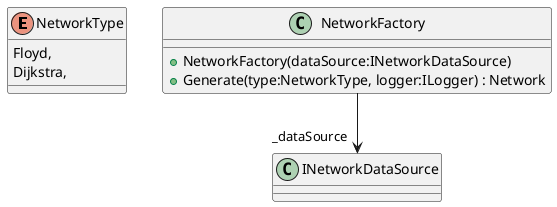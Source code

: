 @startuml
enum NetworkType {
    Floyd,
    Dijkstra,
}
class NetworkFactory {
    + NetworkFactory(dataSource:INetworkDataSource)
    + Generate(type:NetworkType, logger:ILogger) : Network
}
NetworkFactory --> "_dataSource" INetworkDataSource
@enduml
